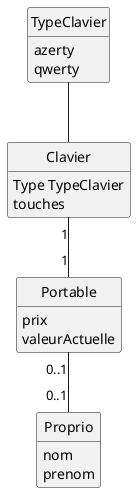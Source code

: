 @startuml

hide circle
hide empty attributes
hide empty methods

class Portable{
  prix
  valeurActuelle
  }

class Clavier{
  Type TypeClavier
  touches
  }

enum TypeClavier{
  azerty
  qwerty
  }

class P as "Proprio"{
  nom
  prenom
}

Clavier "1" -- "1" Portable
Clavier -up- TypeClavier
Portable "0..1" -- "0..1" P

@enduml
